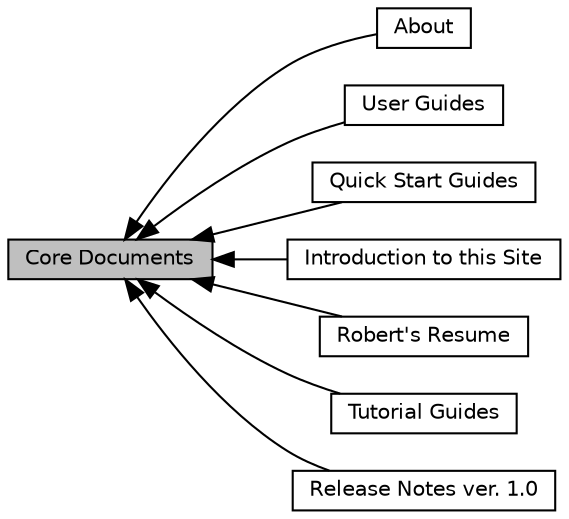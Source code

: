 digraph "Core Documents"
{
  edge [fontname="Helvetica",fontsize="10",labelfontname="Helvetica",labelfontsize="10"];
  node [fontname="Helvetica",fontsize="10",shape=box];
  rankdir=LR;
  Node1 [label="Core Documents",height=0.2,width=0.4,color="black", fillcolor="grey75", style="filled", fontcolor="black",tooltip="Core documentation."];
  Node2 [label="About",height=0.2,width=0.4,color="black", fillcolor="white", style="filled",URL="$group__about.html",tooltip=" "];
  Node5 [label="User Guides",height=0.2,width=0.4,color="black", fillcolor="white", style="filled",URL="$group___u_s_e_r___g_u_i_d_e.html",tooltip=" "];
  Node6 [label="Quick Start Guides",height=0.2,width=0.4,color="black", fillcolor="white", style="filled",URL="$group___q_u_i_c_k___s_t_a_r_t___g_u_i_d_e.html",tooltip=" "];
  Node3 [label="Introduction to this Site",height=0.2,width=0.4,color="black", fillcolor="white", style="filled",URL="$group__intro.html",tooltip=" "];
  Node8 [label="Robert's Resume",height=0.2,width=0.4,color="black", fillcolor="white", style="filled",URL="$group__resume.html",tooltip=" "];
  Node4 [label="Tutorial Guides",height=0.2,width=0.4,color="black", fillcolor="white", style="filled",URL="$group___t_u_t_o_r_i_a_l___g_u_i_d_e.html",tooltip=" "];
  Node7 [label="Release Notes ver. 1.0",height=0.2,width=0.4,color="black", fillcolor="white", style="filled",URL="$group__release__notes.html",tooltip=" "];
  Node1->Node2 [shape=plaintext, dir="back", style="solid"];
  Node1->Node3 [shape=plaintext, dir="back", style="solid"];
  Node1->Node4 [shape=plaintext, dir="back", style="solid"];
  Node1->Node5 [shape=plaintext, dir="back", style="solid"];
  Node1->Node6 [shape=plaintext, dir="back", style="solid"];
  Node1->Node7 [shape=plaintext, dir="back", style="solid"];
  Node1->Node8 [shape=plaintext, dir="back", style="solid"];
}
